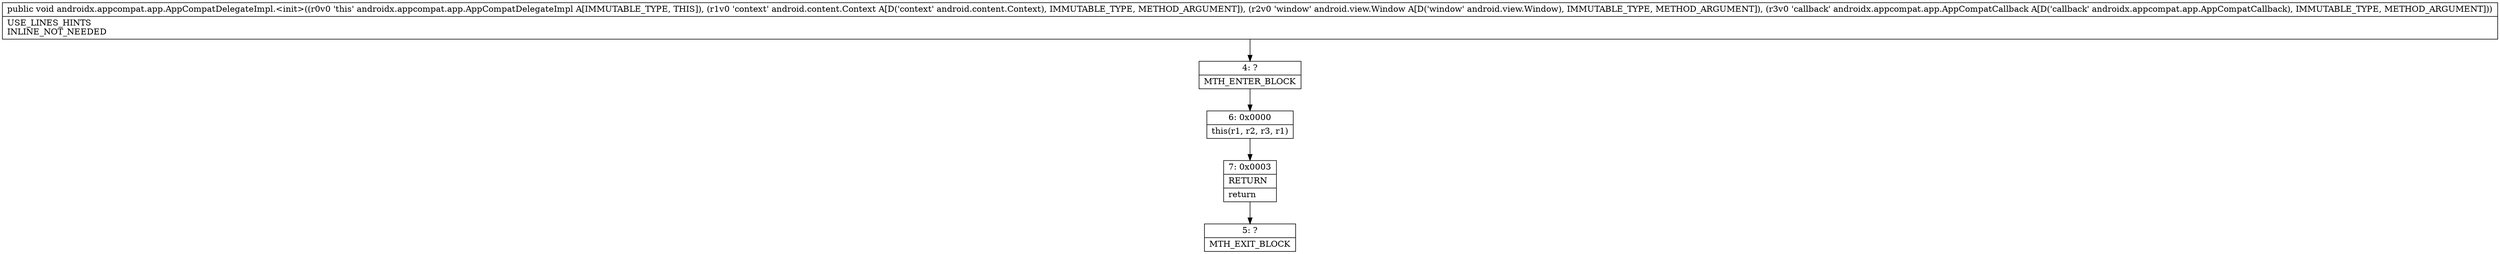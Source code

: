digraph "CFG forandroidx.appcompat.app.AppCompatDelegateImpl.\<init\>(Landroid\/content\/Context;Landroid\/view\/Window;Landroidx\/appcompat\/app\/AppCompatCallback;)V" {
Node_4 [shape=record,label="{4\:\ ?|MTH_ENTER_BLOCK\l}"];
Node_6 [shape=record,label="{6\:\ 0x0000|this(r1, r2, r3, r1)\l}"];
Node_7 [shape=record,label="{7\:\ 0x0003|RETURN\l|return\l}"];
Node_5 [shape=record,label="{5\:\ ?|MTH_EXIT_BLOCK\l}"];
MethodNode[shape=record,label="{public void androidx.appcompat.app.AppCompatDelegateImpl.\<init\>((r0v0 'this' androidx.appcompat.app.AppCompatDelegateImpl A[IMMUTABLE_TYPE, THIS]), (r1v0 'context' android.content.Context A[D('context' android.content.Context), IMMUTABLE_TYPE, METHOD_ARGUMENT]), (r2v0 'window' android.view.Window A[D('window' android.view.Window), IMMUTABLE_TYPE, METHOD_ARGUMENT]), (r3v0 'callback' androidx.appcompat.app.AppCompatCallback A[D('callback' androidx.appcompat.app.AppCompatCallback), IMMUTABLE_TYPE, METHOD_ARGUMENT]))  | USE_LINES_HINTS\lINLINE_NOT_NEEDED\l}"];
MethodNode -> Node_4;Node_4 -> Node_6;
Node_6 -> Node_7;
Node_7 -> Node_5;
}

